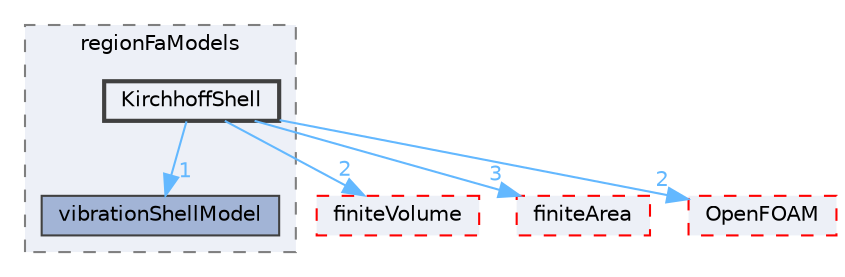digraph "src/regionFaModels/KirchhoffShell"
{
 // LATEX_PDF_SIZE
  bgcolor="transparent";
  edge [fontname=Helvetica,fontsize=10,labelfontname=Helvetica,labelfontsize=10];
  node [fontname=Helvetica,fontsize=10,shape=box,height=0.2,width=0.4];
  compound=true
  subgraph clusterdir_256e80909904544129a5af4b82e274ea {
    graph [ bgcolor="#edf0f7", pencolor="grey50", label="regionFaModels", fontname=Helvetica,fontsize=10 style="filled,dashed", URL="dir_256e80909904544129a5af4b82e274ea.html",tooltip=""]
  dir_faaa042cf41378294583cc3f5d41ae1c [label="vibrationShellModel", fillcolor="#a2b4d6", color="grey25", style="filled", URL="dir_faaa042cf41378294583cc3f5d41ae1c.html",tooltip=""];
  dir_c317f43d0281ef1ddec28a9a69cfe304 [label="KirchhoffShell", fillcolor="#edf0f7", color="grey25", style="filled,bold", URL="dir_c317f43d0281ef1ddec28a9a69cfe304.html",tooltip=""];
  }
  dir_9bd15774b555cf7259a6fa18f99fe99b [label="finiteVolume", fillcolor="#edf0f7", color="red", style="filled,dashed", URL="dir_9bd15774b555cf7259a6fa18f99fe99b.html",tooltip=""];
  dir_b69a9eadfe761c231b266ce918b218a5 [label="finiteArea", fillcolor="#edf0f7", color="red", style="filled,dashed", URL="dir_b69a9eadfe761c231b266ce918b218a5.html",tooltip=""];
  dir_c5473ff19b20e6ec4dfe5c310b3778a8 [label="OpenFOAM", fillcolor="#edf0f7", color="red", style="filled,dashed", URL="dir_c5473ff19b20e6ec4dfe5c310b3778a8.html",tooltip=""];
  dir_c317f43d0281ef1ddec28a9a69cfe304->dir_9bd15774b555cf7259a6fa18f99fe99b [headlabel="2", labeldistance=1.5 headhref="dir_002034_001387.html" href="dir_002034_001387.html" color="steelblue1" fontcolor="steelblue1"];
  dir_c317f43d0281ef1ddec28a9a69cfe304->dir_b69a9eadfe761c231b266ce918b218a5 [headlabel="3", labeldistance=1.5 headhref="dir_002034_001385.html" href="dir_002034_001385.html" color="steelblue1" fontcolor="steelblue1"];
  dir_c317f43d0281ef1ddec28a9a69cfe304->dir_c5473ff19b20e6ec4dfe5c310b3778a8 [headlabel="2", labeldistance=1.5 headhref="dir_002034_002695.html" href="dir_002034_002695.html" color="steelblue1" fontcolor="steelblue1"];
  dir_c317f43d0281ef1ddec28a9a69cfe304->dir_faaa042cf41378294583cc3f5d41ae1c [headlabel="1", labeldistance=1.5 headhref="dir_002034_004273.html" href="dir_002034_004273.html" color="steelblue1" fontcolor="steelblue1"];
}
